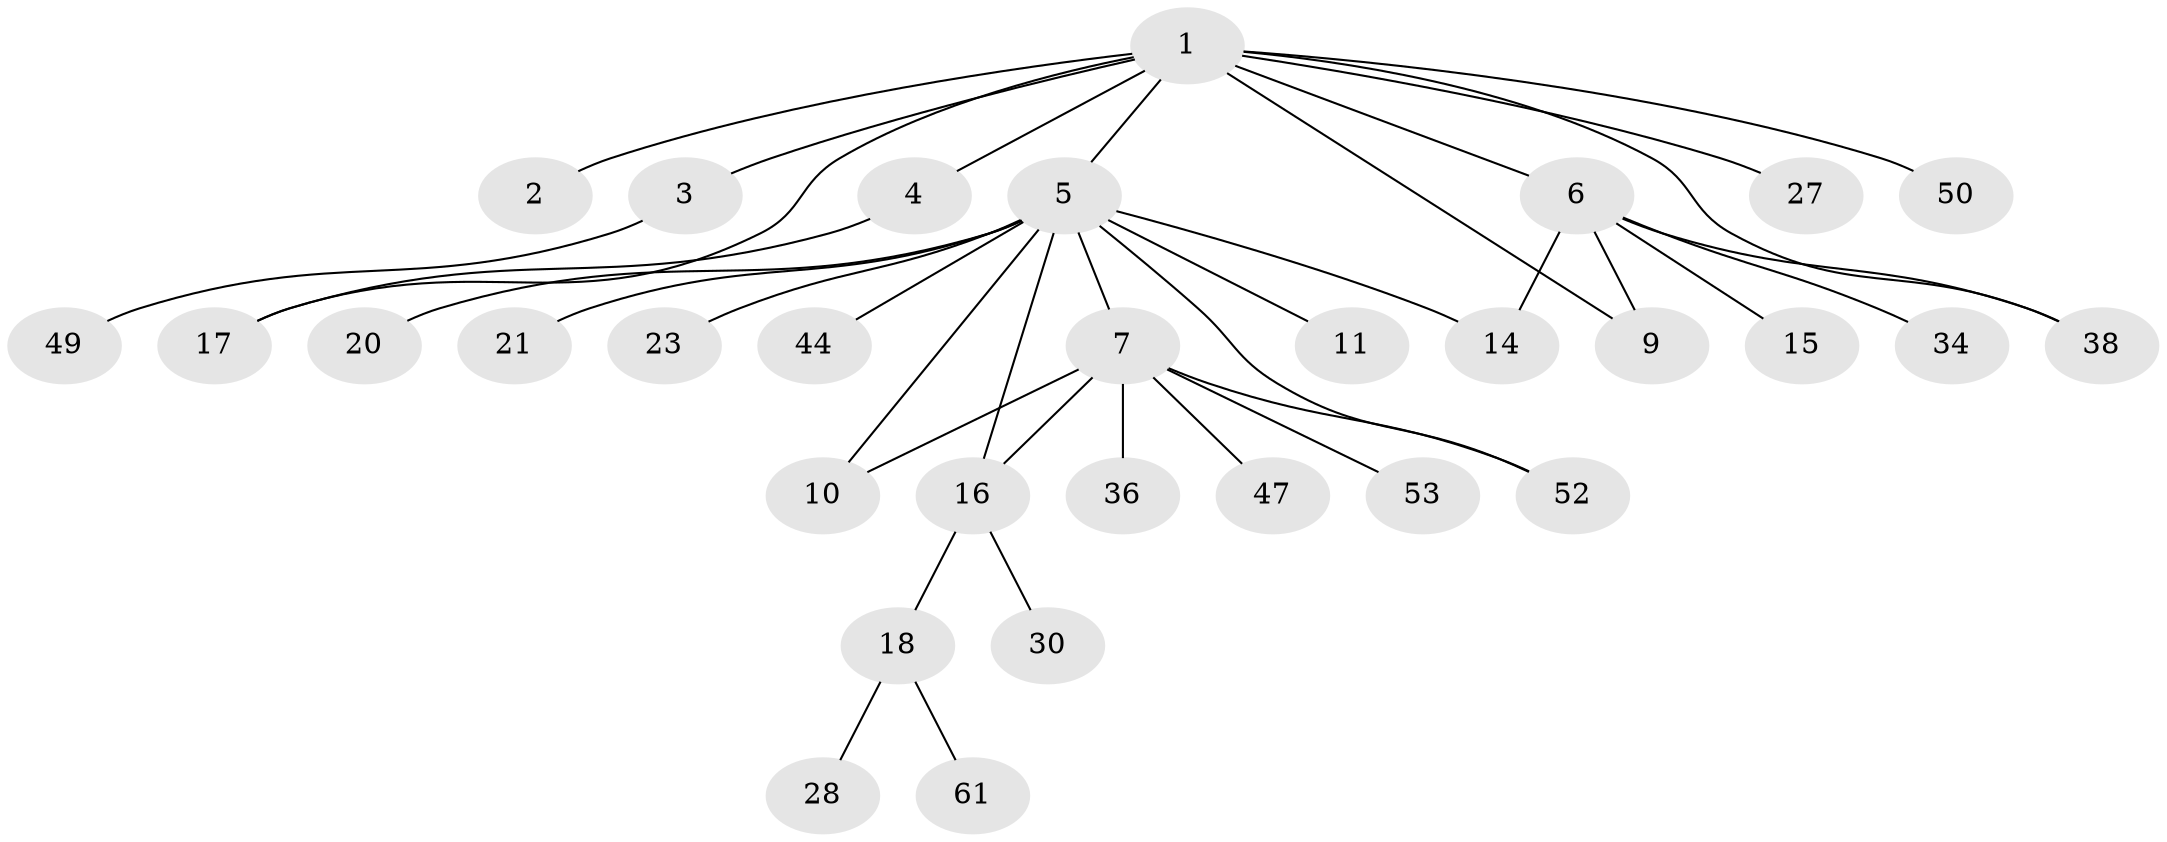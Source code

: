 // original degree distribution, {10: 0.016129032258064516, 1: 0.532258064516129, 2: 0.20967741935483872, 12: 0.016129032258064516, 6: 0.016129032258064516, 7: 0.016129032258064516, 3: 0.12903225806451613, 8: 0.016129032258064516, 4: 0.04838709677419355}
// Generated by graph-tools (version 1.1) at 2025/14/03/09/25 04:14:20]
// undirected, 31 vertices, 37 edges
graph export_dot {
graph [start="1"]
  node [color=gray90,style=filled];
  1 [super="+8"];
  2;
  3;
  4 [super="+56"];
  5 [super="+33"];
  6;
  7;
  9 [super="+26+25+57+12+13+39"];
  10 [super="+19+24"];
  11 [super="+51+29+35"];
  14 [super="+22"];
  15 [super="+59+42"];
  16;
  17 [super="+60"];
  18;
  20 [super="+48+32"];
  21 [super="+31"];
  23;
  27;
  28;
  30;
  34;
  36;
  38 [super="+54"];
  44;
  47;
  49 [super="+55"];
  50;
  52 [super="+58"];
  53;
  61;
  1 -- 2;
  1 -- 3;
  1 -- 4;
  1 -- 5;
  1 -- 6;
  1 -- 17;
  1 -- 27;
  1 -- 38;
  1 -- 50;
  1 -- 9;
  3 -- 49;
  4 -- 17;
  5 -- 7;
  5 -- 10;
  5 -- 11;
  5 -- 14;
  5 -- 16;
  5 -- 20;
  5 -- 21;
  5 -- 23;
  5 -- 44;
  5 -- 52;
  6 -- 9;
  6 -- 14;
  6 -- 15;
  6 -- 34;
  6 -- 38;
  7 -- 16;
  7 -- 36;
  7 -- 47;
  7 -- 53;
  7 -- 52;
  7 -- 10;
  16 -- 18;
  16 -- 30;
  18 -- 28;
  18 -- 61;
}
